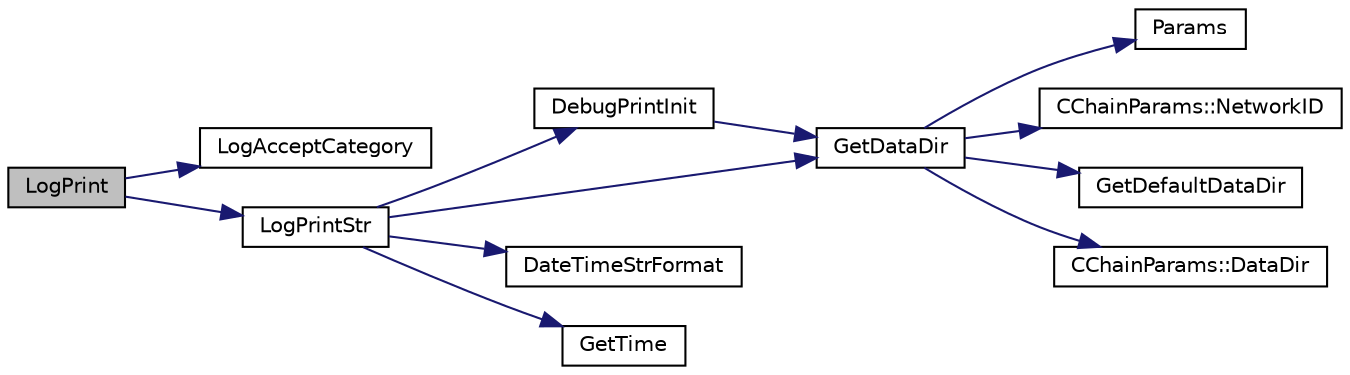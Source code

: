 digraph "LogPrint"
{
  edge [fontname="Helvetica",fontsize="10",labelfontname="Helvetica",labelfontsize="10"];
  node [fontname="Helvetica",fontsize="10",shape=record];
  rankdir="LR";
  Node5173 [label="LogPrint",height=0.2,width=0.4,color="black", fillcolor="grey75", style="filled", fontcolor="black"];
  Node5173 -> Node5174 [color="midnightblue",fontsize="10",style="solid",fontname="Helvetica"];
  Node5174 [label="LogAcceptCategory",height=0.2,width=0.4,color="black", fillcolor="white", style="filled",URL="$d8/d3c/util_8h.html#a343d2a13efe00125f78d25dafb0a8d98"];
  Node5173 -> Node5175 [color="midnightblue",fontsize="10",style="solid",fontname="Helvetica"];
  Node5175 [label="LogPrintStr",height=0.2,width=0.4,color="black", fillcolor="white", style="filled",URL="$d8/d3c/util_8h.html#afd4c3002b2797c0560adddb6af3ca1da"];
  Node5175 -> Node5176 [color="midnightblue",fontsize="10",style="solid",fontname="Helvetica"];
  Node5176 [label="DebugPrintInit",height=0.2,width=0.4,color="black", fillcolor="white", style="filled",URL="$df/d2d/util_8cpp.html#a751ff5f21d880737811136b5e0bcea12"];
  Node5176 -> Node5177 [color="midnightblue",fontsize="10",style="solid",fontname="Helvetica"];
  Node5177 [label="GetDataDir",height=0.2,width=0.4,color="black", fillcolor="white", style="filled",URL="$df/d2d/util_8cpp.html#ab83866a054745d4b30a3948a1b44beba"];
  Node5177 -> Node5178 [color="midnightblue",fontsize="10",style="solid",fontname="Helvetica"];
  Node5178 [label="Params",height=0.2,width=0.4,color="black", fillcolor="white", style="filled",URL="$df/dbf/chainparams_8cpp.html#ace5c5b706d71a324a417dd2db394fd4a",tooltip="Return the currently selected parameters. "];
  Node5177 -> Node5179 [color="midnightblue",fontsize="10",style="solid",fontname="Helvetica"];
  Node5179 [label="CChainParams::NetworkID",height=0.2,width=0.4,color="black", fillcolor="white", style="filled",URL="$d1/d4f/class_c_chain_params.html#a90dc493ec0c0325c98c3ac06eb99862b"];
  Node5177 -> Node5180 [color="midnightblue",fontsize="10",style="solid",fontname="Helvetica"];
  Node5180 [label="GetDefaultDataDir",height=0.2,width=0.4,color="black", fillcolor="white", style="filled",URL="$df/d2d/util_8cpp.html#ab272995de020a3bcbf743be630e485c6"];
  Node5177 -> Node5181 [color="midnightblue",fontsize="10",style="solid",fontname="Helvetica"];
  Node5181 [label="CChainParams::DataDir",height=0.2,width=0.4,color="black", fillcolor="white", style="filled",URL="$d1/d4f/class_c_chain_params.html#a959488b5d8e6fe62857940b831d73a78"];
  Node5175 -> Node5177 [color="midnightblue",fontsize="10",style="solid",fontname="Helvetica"];
  Node5175 -> Node5182 [color="midnightblue",fontsize="10",style="solid",fontname="Helvetica"];
  Node5182 [label="DateTimeStrFormat",height=0.2,width=0.4,color="black", fillcolor="white", style="filled",URL="$df/d2d/util_8cpp.html#a749bc6776c8ec72d7c5e4dea56aee415"];
  Node5175 -> Node5183 [color="midnightblue",fontsize="10",style="solid",fontname="Helvetica"];
  Node5183 [label="GetTime",height=0.2,width=0.4,color="black", fillcolor="white", style="filled",URL="$df/d2d/util_8cpp.html#a46fac5fba8ba905b5f9acb364f5d8c6f"];
}
